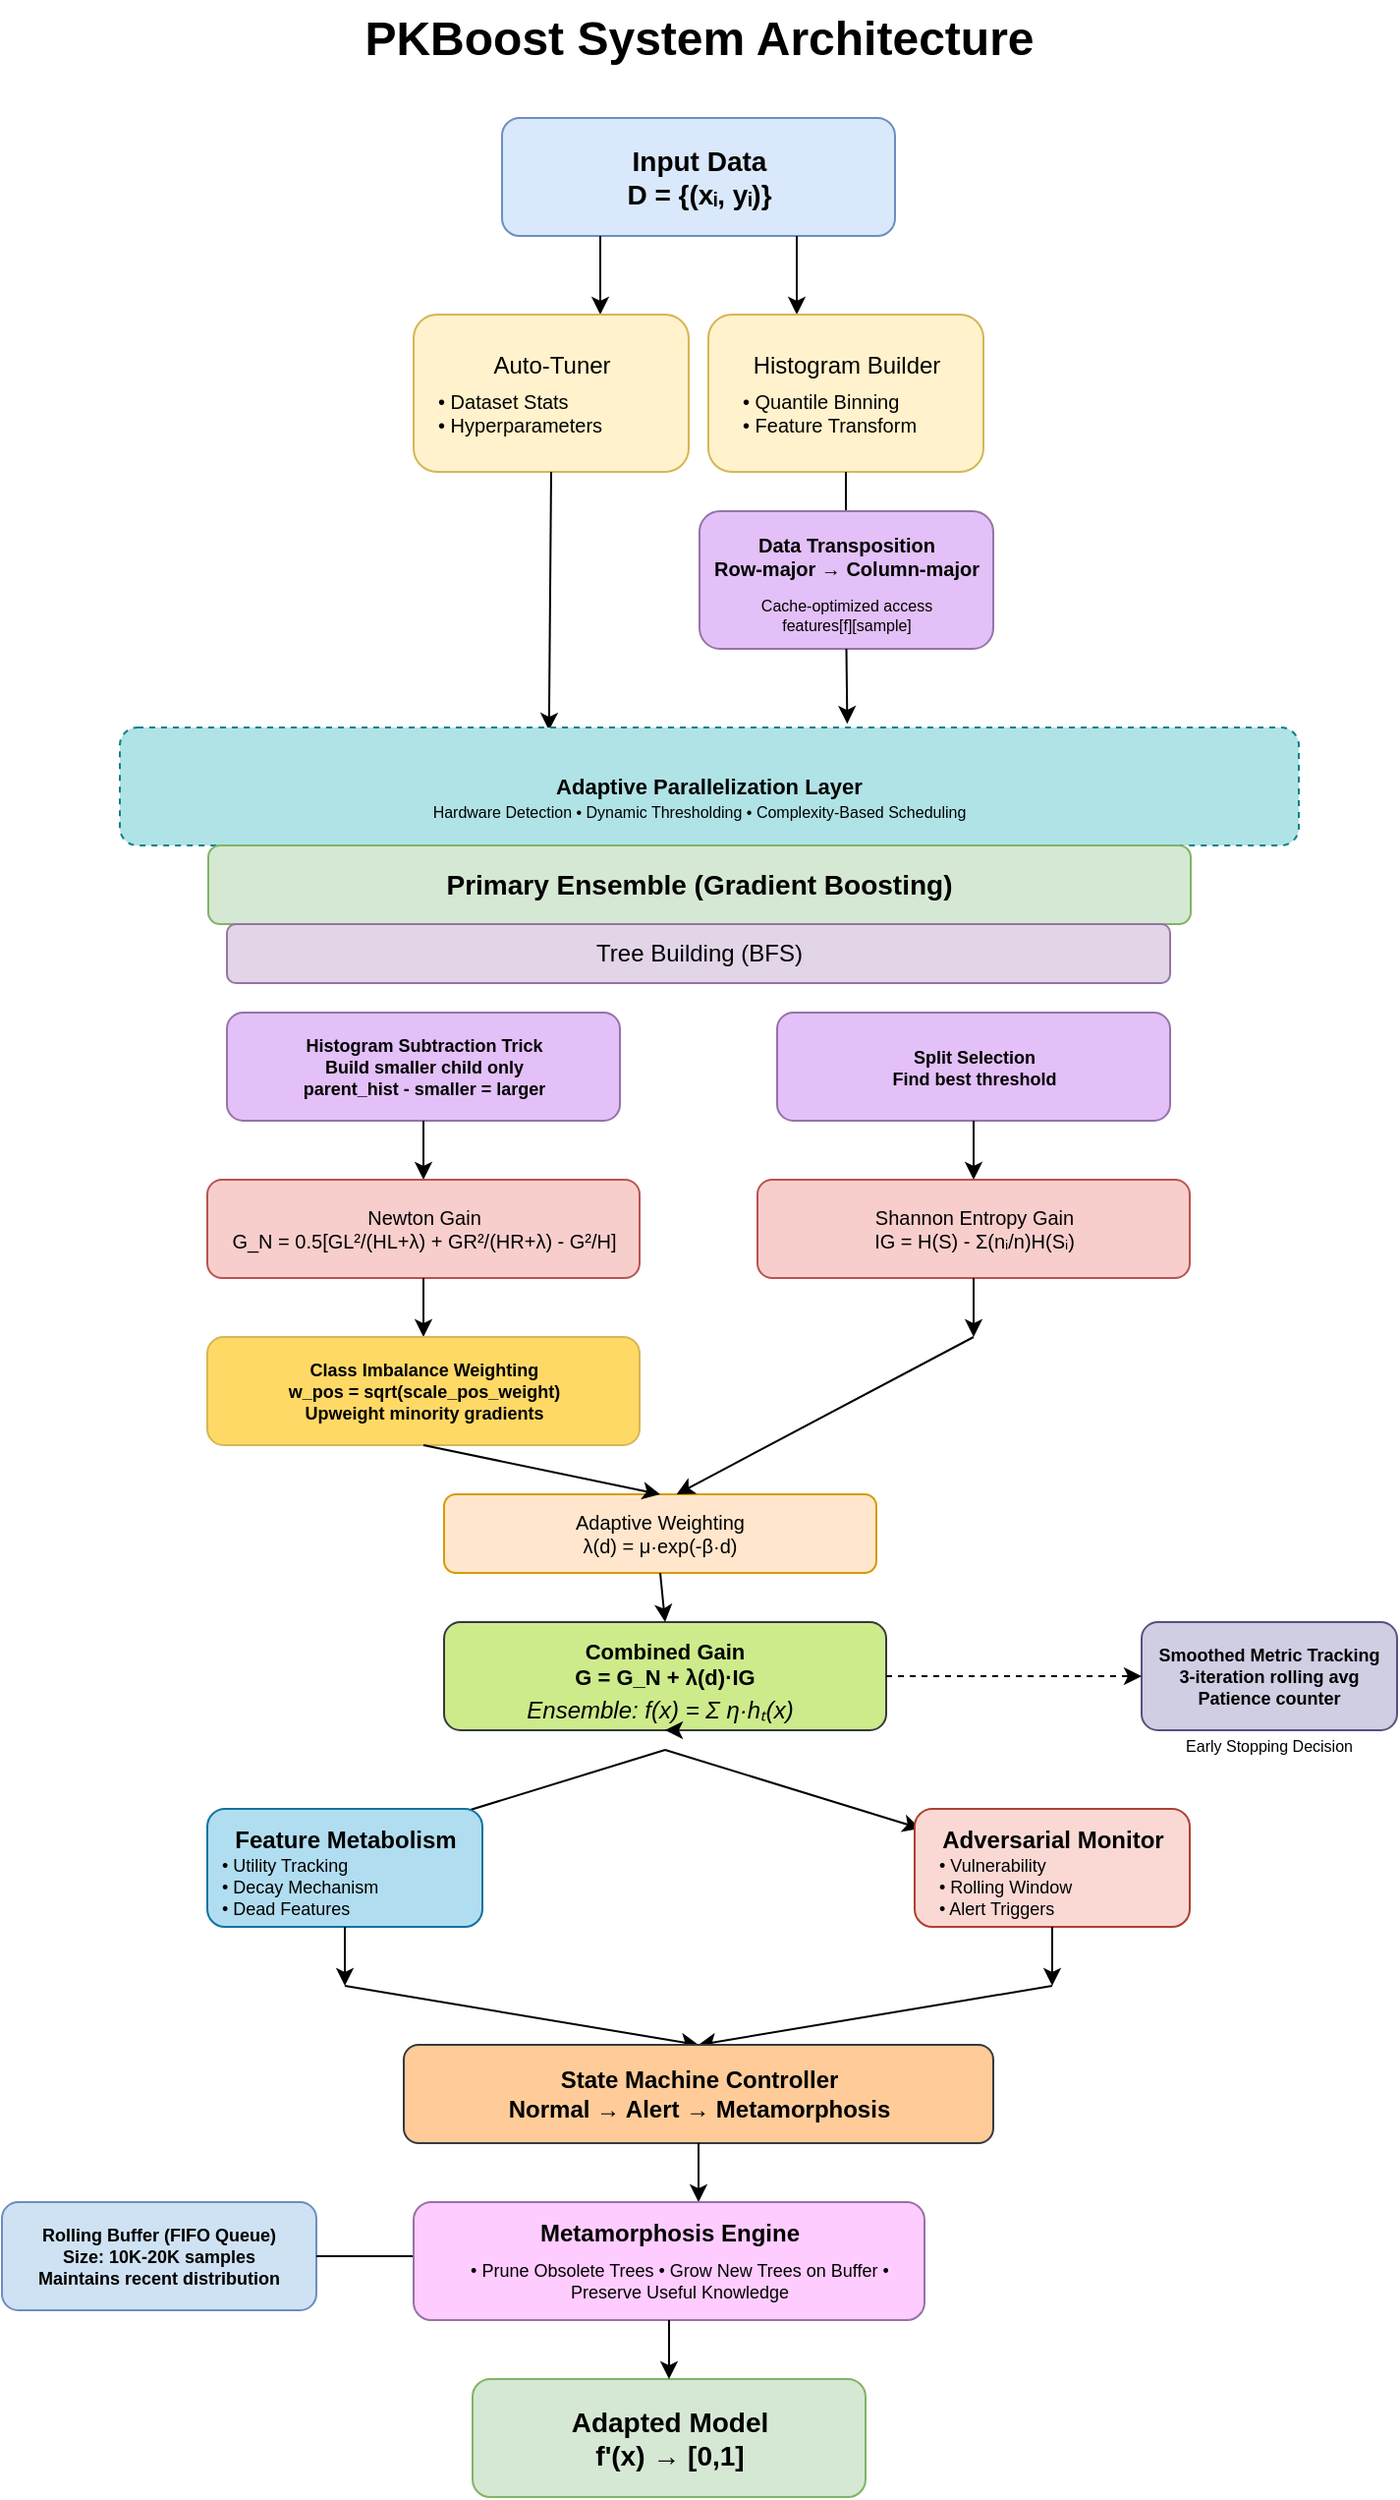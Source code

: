 <mxfile>
    <diagram id="PKBoost-Architecture" name="System Architecture">
        <mxGraphModel dx="892" dy="23" grid="1" gridSize="10" guides="1" tooltips="1" connect="1" arrows="1" fold="1" page="1" pageScale="1" pageWidth="1169" pageHeight="1200" math="0" shadow="0">
            <root>
                <mxCell id="0"/>
                <mxCell id="1" parent="0"/>
                <mxCell id="2" value="PKBoost System Architecture" style="text;html=1;strokeColor=none;fillColor=none;align=center;verticalAlign=middle;whiteSpace=wrap;rounded=0;fontSize=24;fontStyle=1" parent="1" vertex="1">
                    <mxGeometry x="384.5" y="20" width="400" height="40" as="geometry"/>
                </mxCell>
                <mxCell id="3" value="Input Data&lt;br&gt;D = {(xᵢ, yᵢ)}" style="rounded=1;whiteSpace=wrap;html=1;fillColor=#dae8fc;strokeColor=#6c8ebf;fontSize=14;fontStyle=1" parent="1" vertex="1">
                    <mxGeometry x="484.5" y="80" width="200" height="60" as="geometry"/>
                </mxCell>
                <mxCell id="4" value="" style="endArrow=classic;html=1;fontSize=12;exitX=0.25;exitY=1;exitDx=0;exitDy=0;" parent="1" source="3" edge="1">
                    <mxGeometry width="50" height="50" relative="1" as="geometry">
                        <mxPoint x="534.5" y="200" as="sourcePoint"/>
                        <mxPoint x="534.5" y="180" as="targetPoint"/>
                    </mxGeometry>
                </mxCell>
                <mxCell id="5" value="" style="endArrow=classic;html=1;fontSize=12;exitX=0.75;exitY=1;exitDx=0;exitDy=0;" parent="1" source="3" edge="1">
                    <mxGeometry width="50" height="50" relative="1" as="geometry">
                        <mxPoint x="634.5" y="200" as="sourcePoint"/>
                        <mxPoint x="634.5" y="180" as="targetPoint"/>
                    </mxGeometry>
                </mxCell>
                <mxCell id="6" value="Auto-Tuner&lt;div&gt;&lt;br&gt;&lt;/div&gt;&lt;div&gt;&lt;br&gt;&lt;/div&gt;" style="rounded=1;whiteSpace=wrap;html=1;fillColor=#fff2cc;strokeColor=#d6b656;fontSize=12;" parent="1" vertex="1">
                    <mxGeometry x="439.5" y="180" width="140" height="80" as="geometry"/>
                </mxCell>
                <mxCell id="7" value="Histogram Builder&lt;div&gt;&lt;br&gt;&lt;/div&gt;&lt;div&gt;&lt;br&gt;&lt;/div&gt;" style="rounded=1;whiteSpace=wrap;html=1;fillColor=#fff2cc;strokeColor=#d6b656;fontSize=12;" parent="1" vertex="1">
                    <mxGeometry x="589.5" y="180" width="140" height="80" as="geometry"/>
                </mxCell>
                <mxCell id="8" value="• Dataset Stats&lt;br&gt;• Hyperparameters" style="text;html=1;strokeColor=none;fillColor=none;align=left;verticalAlign=middle;whiteSpace=wrap;rounded=0;fontSize=10;" parent="1" vertex="1">
                    <mxGeometry x="449.5" y="210" width="130" height="40" as="geometry"/>
                </mxCell>
                <mxCell id="9" value="• Quantile Binning&lt;br&gt;• Feature Transform" style="text;html=1;strokeColor=none;fillColor=none;align=left;verticalAlign=middle;whiteSpace=wrap;rounded=0;fontSize=10;" parent="1" vertex="1">
                    <mxGeometry x="604.5" y="210" width="130" height="40" as="geometry"/>
                </mxCell>
                <mxCell id="10" value="" style="endArrow=classic;html=1;fontSize=12;exitX=0.5;exitY=1;exitDx=0;exitDy=0;entryX=0.364;entryY=0.026;entryDx=0;entryDy=0;entryPerimeter=0;" parent="1" source="6" edge="1" target="200">
                    <mxGeometry width="50" height="50" relative="1" as="geometry">
                        <mxPoint x="454.5" y="300" as="sourcePoint"/>
                        <mxPoint x="509.5" y="300" as="targetPoint"/>
                    </mxGeometry>
                </mxCell>
                <mxCell id="13" value="" style="endArrow=classic;html=1;fontSize=12;exitX=0.5;exitY=1;exitDx=0;exitDy=0;" parent="1" source="7" edge="1">
                    <mxGeometry width="50" height="50" relative="1" as="geometry">
                        <mxPoint x="650.08" y="264.88" as="sourcePoint"/>
                        <mxPoint x="659.5" y="300" as="targetPoint"/>
                    </mxGeometry>
                </mxCell>
                <mxCell id="101" value="Data Transposition&lt;br&gt;Row-major → Column-major&lt;div&gt;&lt;br&gt;&lt;/div&gt;&lt;div&gt;&lt;br&gt;&lt;/div&gt;" style="rounded=1;whiteSpace=wrap;html=1;fillColor=#e3c0f7;strokeColor=#9673a6;fontSize=10;fontStyle=1" parent="1" vertex="1">
                    <mxGeometry x="585" y="280" width="149.5" height="70" as="geometry"/>
                </mxCell>
                <mxCell id="102" value="Cache-optimized access&lt;br&gt;features[f][sample]" style="text;html=1;strokeColor=none;fillColor=none;align=center;verticalAlign=middle;whiteSpace=wrap;rounded=0;fontSize=8;" parent="1" vertex="1">
                    <mxGeometry x="594.5" y="320" width="130" height="25" as="geometry"/>
                </mxCell>
                <mxCell id="103" value="" style="endArrow=classic;html=1;fontSize=12;exitX=0.5;exitY=1;exitDx=0;exitDy=0;entryX=0.617;entryY=-0.032;entryDx=0;entryDy=0;entryPerimeter=0;" parent="1" source="101" edge="1" target="200">
                    <mxGeometry width="50" height="50" relative="1" as="geometry">
                        <mxPoint x="659.5" y="360" as="sourcePoint"/>
                        <mxPoint x="659.5" y="380" as="targetPoint"/>
                    </mxGeometry>
                </mxCell>
                <mxCell id="200" value="Adaptive Parallelization Layer" style="rounded=1;whiteSpace=wrap;html=1;fillColor=#b0e3e6;strokeColor=#0e8088;fontSize=11;fontStyle=1;dashed=1;" parent="1" vertex="1">
                    <mxGeometry x="290" y="390" width="600" height="60" as="geometry"/>
                </mxCell>
                <mxCell id="201" value="Hardware Detection • Dynamic Thresholding • Complexity-Based Scheduling" style="text;html=1;strokeColor=none;fillColor=none;align=center;verticalAlign=middle;whiteSpace=wrap;rounded=0;fontSize=8;" parent="1" vertex="1">
                    <mxGeometry x="295" y="425" width="580" height="15" as="geometry"/>
                </mxCell>
                <mxCell id="14" value="Primary Ensemble (Gradient Boosting)" style="rounded=1;whiteSpace=wrap;html=1;fillColor=#d5e8d4;strokeColor=#82b366;fontSize=14;fontStyle=1" parent="1" vertex="1">
                    <mxGeometry x="335" y="450" width="500" height="40" as="geometry"/>
                </mxCell>
                <mxCell id="15" value="Tree Building (BFS)" style="rounded=1;whiteSpace=wrap;html=1;fillColor=#e1d5e7;strokeColor=#9673a6;fontSize=12;" parent="1" vertex="1">
                    <mxGeometry x="344.5" y="490" width="480" height="30" as="geometry"/>
                </mxCell>
                <mxCell id="104" value="Histogram Subtraction Trick&lt;br&gt;Build smaller child only&lt;br&gt;parent_hist - smaller = larger" style="rounded=1;whiteSpace=wrap;html=1;fillColor=#e3c0f7;strokeColor=#9673a6;fontSize=9;fontStyle=1" parent="1" vertex="1">
                    <mxGeometry x="344.5" y="535" width="200" height="55" as="geometry"/>
                </mxCell>
                <mxCell id="105" value="Split Selection&lt;br&gt;Find best threshold" style="rounded=1;whiteSpace=wrap;html=1;fillColor=#e3c0f7;strokeColor=#9673a6;fontSize=9;fontStyle=1" parent="1" vertex="1">
                    <mxGeometry x="624.5" y="535" width="200" height="55" as="geometry"/>
                </mxCell>
                <mxCell id="106" value="" style="endArrow=classic;html=1;fontSize=12;exitX=0.5;exitY=1;exitDx=0;exitDy=0;" parent="1" source="104" edge="1">
                    <mxGeometry width="50" height="50" relative="1" as="geometry">
                        <mxPoint x="444.5" y="610" as="sourcePoint"/>
                        <mxPoint x="444.5" y="620" as="targetPoint"/>
                    </mxGeometry>
                </mxCell>
                <mxCell id="107" value="" style="endArrow=classic;html=1;fontSize=12;exitX=0.5;exitY=1;exitDx=0;exitDy=0;" parent="1" source="105" edge="1">
                    <mxGeometry width="50" height="50" relative="1" as="geometry">
                        <mxPoint x="724.5" y="610" as="sourcePoint"/>
                        <mxPoint x="724.5" y="620" as="targetPoint"/>
                    </mxGeometry>
                </mxCell>
                <mxCell id="16" value="Newton Gain&lt;br&gt;G_N = 0.5[GL²/(HL+λ) + GR²/(HR+λ) - G²/H]" style="rounded=1;whiteSpace=wrap;html=1;fillColor=#f8cecc;strokeColor=#b85450;fontSize=10;" parent="1" vertex="1">
                    <mxGeometry x="334.5" y="620" width="220" height="50" as="geometry"/>
                </mxCell>
                <mxCell id="17" value="Shannon Entropy Gain&lt;br&gt;IG = H(S) - Σ(nᵢ/n)H(Sᵢ)" style="rounded=1;whiteSpace=wrap;html=1;fillColor=#f8cecc;strokeColor=#b85450;fontSize=10;" parent="1" vertex="1">
                    <mxGeometry x="614.5" y="620" width="220" height="50" as="geometry"/>
                </mxCell>
                <mxCell id="18" value="" style="endArrow=classic;html=1;fontSize=12;exitX=0.5;exitY=1;exitDx=0;exitDy=0;" parent="1" source="16" edge="1">
                    <mxGeometry width="50" height="50" relative="1" as="geometry">
                        <mxPoint x="444.5" y="700" as="sourcePoint"/>
                        <mxPoint x="444.5" y="700" as="targetPoint"/>
                    </mxGeometry>
                </mxCell>
                <mxCell id="19" value="" style="endArrow=classic;html=1;fontSize=12;exitX=0.5;exitY=1;exitDx=0;exitDy=0;" parent="1" source="17" edge="1">
                    <mxGeometry width="50" height="50" relative="1" as="geometry">
                        <mxPoint x="724.5" y="700" as="sourcePoint"/>
                        <mxPoint x="724.5" y="700" as="targetPoint"/>
                    </mxGeometry>
                </mxCell>
                <mxCell id="108" value="Class Imbalance Weighting&lt;br&gt;w_pos = sqrt(scale_pos_weight)&lt;br&gt;Upweight minority gradients" style="rounded=1;whiteSpace=wrap;html=1;fillColor=#ffd966;strokeColor=#d6b656;fontSize=9;fontStyle=1" parent="1" vertex="1">
                    <mxGeometry x="334.5" y="700" width="220" height="55" as="geometry"/>
                </mxCell>
                <mxCell id="20" value="Adaptive Weighting&lt;br&gt;λ(d) = μ·exp(-β·d)" style="rounded=1;whiteSpace=wrap;html=1;fillColor=#ffe6cc;strokeColor=#d79b00;fontSize=10;" parent="1" vertex="1">
                    <mxGeometry x="455" y="780" width="220" height="40" as="geometry"/>
                </mxCell>
                <mxCell id="21" value="" style="endArrow=classic;html=1;fontSize=12;entryX=0.5;entryY=0;entryDx=0;entryDy=0;" parent="1" target="20" edge="1">
                    <mxGeometry width="50" height="50" relative="1" as="geometry">
                        <mxPoint x="444.5" y="755" as="sourcePoint"/>
                        <mxPoint x="565" y="780" as="targetPoint"/>
                    </mxGeometry>
                </mxCell>
                <mxCell id="22" value="" style="endArrow=classic;html=1;fontSize=12;entryX=0.538;entryY=0;entryDx=0;entryDy=0;entryPerimeter=0;" parent="1" target="20" edge="1">
                    <mxGeometry width="50" height="50" relative="1" as="geometry">
                        <mxPoint x="724.5" y="700" as="sourcePoint"/>
                        <mxPoint x="573.36" y="778.2" as="targetPoint"/>
                    </mxGeometry>
                </mxCell>
                <mxCell id="23" value="Combined Gain&lt;br&gt;G = G_N + λ(d)·IG&lt;div&gt;&lt;br&gt;&lt;/div&gt;" style="rounded=1;whiteSpace=wrap;html=1;fillColor=#cdeb8b;strokeColor=#36393d;fontSize=11;fontStyle=1" parent="1" vertex="1">
                    <mxGeometry x="455" y="845" width="225" height="55" as="geometry"/>
                </mxCell>
                <mxCell id="24" value="" style="endArrow=classic;html=1;fontSize=12;exitX=0.5;exitY=1;exitDx=0;exitDy=0;entryX=0.5;entryY=0;entryDx=0;entryDy=0;" parent="1" source="20" target="23" edge="1">
                    <mxGeometry width="50" height="50" relative="1" as="geometry">
                        <mxPoint x="565" y="830" as="sourcePoint"/>
                        <mxPoint x="565" y="810" as="targetPoint"/>
                    </mxGeometry>
                </mxCell>
                <mxCell id="110" value="Smoothed Metric Tracking&lt;br&gt;3-iteration rolling avg&lt;br&gt;Patience counter" style="rounded=1;whiteSpace=wrap;html=1;fillColor=#d0cee2;strokeColor=#56517e;fontSize=9;fontStyle=1" parent="1" vertex="1">
                    <mxGeometry x="810" y="845" width="130" height="55" as="geometry"/>
                </mxCell>
                <mxCell id="111" value="" style="endArrow=classic;html=1;fontSize=12;dashed=1;" parent="1" source="23" target="110" edge="1">
                    <mxGeometry width="50" height="50" relative="1" as="geometry">
                        <mxPoint x="680" y="872.5" as="sourcePoint"/>
                        <mxPoint x="750" y="872.5" as="targetPoint"/>
                    </mxGeometry>
                </mxCell>
                <mxCell id="112" value="Early Stopping Decision" style="text;html=1;strokeColor=none;fillColor=none;align=center;verticalAlign=middle;whiteSpace=wrap;rounded=0;fontSize=8;" parent="1" vertex="1">
                    <mxGeometry x="810" y="900" width="130" height="15" as="geometry"/>
                </mxCell>
                <mxCell id="25" value="Ensemble: f(x) = Σ η·hₜ(x)" style="text;html=1;strokeColor=none;fillColor=none;align=center;verticalAlign=middle;whiteSpace=wrap;rounded=0;fontSize=12;fontStyle=2" parent="1" vertex="1">
                    <mxGeometry x="465" y="880" width="200" height="20" as="geometry"/>
                </mxCell>
                <mxCell id="26" value="" style="endArrow=classic;html=1;fontSize=12;exitX=0.5;exitY=1;exitDx=0;exitDy=0;" parent="1" source="23" edge="1">
                    <mxGeometry width="50" height="50" relative="1" as="geometry">
                        <mxPoint x="567.5" y="910" as="sourcePoint"/>
                        <mxPoint x="567.5" y="900" as="targetPoint"/>
                        <Array as="points">
                            <mxPoint x="570" y="900"/>
                        </Array>
                    </mxGeometry>
                </mxCell>
                <mxCell id="27" value="" style="endArrow=classic;html=1;fontSize=12;" parent="1" edge="1">
                    <mxGeometry width="50" height="50" relative="1" as="geometry">
                        <mxPoint x="567.5" y="910" as="sourcePoint"/>
                        <mxPoint x="437.5" y="950" as="targetPoint"/>
                    </mxGeometry>
                </mxCell>
                <mxCell id="28" value="" style="endArrow=classic;html=1;fontSize=12;" parent="1" edge="1">
                    <mxGeometry width="50" height="50" relative="1" as="geometry">
                        <mxPoint x="567.5" y="910" as="sourcePoint"/>
                        <mxPoint x="697.5" y="950" as="targetPoint"/>
                    </mxGeometry>
                </mxCell>
                <mxCell id="29" value="Feature Metabolism&lt;div&gt;&lt;br&gt;&lt;/div&gt;&lt;div&gt;&lt;br&gt;&lt;/div&gt;" style="rounded=1;whiteSpace=wrap;html=1;fillColor=#b1ddf0;strokeColor=#10739e;fontSize=12;fontStyle=1" parent="1" vertex="1">
                    <mxGeometry x="334.5" y="940" width="140" height="60" as="geometry"/>
                </mxCell>
                <mxCell id="30" value="Adversarial Monitor&lt;div&gt;&lt;br&gt;&lt;/div&gt;&lt;div&gt;&lt;br&gt;&lt;/div&gt;" style="rounded=1;whiteSpace=wrap;html=1;fillColor=#fad9d5;strokeColor=#ae4132;fontSize=12;fontStyle=1" parent="1" vertex="1">
                    <mxGeometry x="694.5" y="940" width="140" height="60" as="geometry"/>
                </mxCell>
                <mxCell id="31" value="• Utility Tracking&lt;br&gt;• Decay Mechanism&lt;br&gt;• Dead Features" style="text;html=1;strokeColor=none;fillColor=none;align=left;verticalAlign=middle;whiteSpace=wrap;rounded=0;fontSize=9;" parent="1" vertex="1">
                    <mxGeometry x="339.5" y="960" width="130" height="40" as="geometry"/>
                </mxCell>
                <mxCell id="32" value="• Vulnerability&lt;br&gt;• Rolling Window&lt;br&gt;• Alert Triggers" style="text;html=1;strokeColor=none;fillColor=none;align=left;verticalAlign=middle;whiteSpace=wrap;rounded=0;fontSize=9;" parent="1" vertex="1">
                    <mxGeometry x="704.5" y="960" width="130" height="40" as="geometry"/>
                </mxCell>
                <mxCell id="33" value="" style="endArrow=classic;html=1;fontSize=12;exitX=0.5;exitY=1;exitDx=0;exitDy=0;" parent="1" source="29" edge="1">
                    <mxGeometry width="50" height="50" relative="1" as="geometry">
                        <mxPoint x="404.5" y="1030" as="sourcePoint"/>
                        <mxPoint x="404.5" y="1030" as="targetPoint"/>
                    </mxGeometry>
                </mxCell>
                <mxCell id="34" value="" style="endArrow=classic;html=1;fontSize=12;exitX=0.5;exitY=1;exitDx=0;exitDy=0;" parent="1" source="30" edge="1">
                    <mxGeometry width="50" height="50" relative="1" as="geometry">
                        <mxPoint x="764.5" y="1030" as="sourcePoint"/>
                        <mxPoint x="764.5" y="1030" as="targetPoint"/>
                    </mxGeometry>
                </mxCell>
                <mxCell id="35" value="" style="endArrow=classic;html=1;fontSize=12;" parent="1" edge="1">
                    <mxGeometry width="50" height="50" relative="1" as="geometry">
                        <mxPoint x="404.5" y="1030" as="sourcePoint"/>
                        <mxPoint x="584.5" y="1060" as="targetPoint"/>
                    </mxGeometry>
                </mxCell>
                <mxCell id="36" value="" style="endArrow=classic;html=1;fontSize=12;" parent="1" edge="1">
                    <mxGeometry width="50" height="50" relative="1" as="geometry">
                        <mxPoint x="764.5" y="1030" as="sourcePoint"/>
                        <mxPoint x="584.5" y="1060" as="targetPoint"/>
                    </mxGeometry>
                </mxCell>
                <mxCell id="37" value="State Machine Controller&lt;br&gt;Normal → Alert → Metamorphosis" style="rounded=1;whiteSpace=wrap;html=1;fillColor=#ffcc99;strokeColor=#36393d;fontSize=12;fontStyle=1" parent="1" vertex="1">
                    <mxGeometry x="434.5" y="1060" width="300" height="50" as="geometry"/>
                </mxCell>
                <mxCell id="38" value="" style="endArrow=classic;html=1;fontSize=12;exitX=0.5;exitY=1;exitDx=0;exitDy=0;" parent="1" source="37" edge="1">
                    <mxGeometry width="50" height="50" relative="1" as="geometry">
                        <mxPoint x="584.5" y="1150" as="sourcePoint"/>
                        <mxPoint x="584.5" y="1140" as="targetPoint"/>
                    </mxGeometry>
                </mxCell>
                <mxCell id="113" value="Rolling Buffer (FIFO Queue)&lt;br&gt;Size: 10K-20K samples&lt;br&gt;Maintains recent distribution" style="rounded=1;whiteSpace=wrap;html=1;fillColor=#cfe2f3;strokeColor=#6c8ebf;fontSize=9;fontStyle=1" parent="1" vertex="1">
                    <mxGeometry x="230" y="1140" width="160" height="55" as="geometry"/>
                </mxCell>
                <mxCell id="114" value="" style="endArrow=classic;html=1;fontSize=12;exitX=1;exitY=0.5;exitDx=0;exitDy=0;" parent="1" source="113" edge="1">
                    <mxGeometry width="50" height="50" relative="1" as="geometry">
                        <mxPoint x="450" y="1167.5" as="sourcePoint"/>
                        <mxPoint x="480" y="1167.5" as="targetPoint"/>
                    </mxGeometry>
                </mxCell>
                <mxCell id="39" value="Metamorphosis Engine&lt;div&gt;&lt;br&gt;&lt;/div&gt;&lt;div&gt;&lt;br&gt;&lt;/div&gt;" style="rounded=1;whiteSpace=wrap;html=1;fillColor=#ffccff;strokeColor=#9673a6;fontSize=12;fontStyle=1" parent="1" vertex="1">
                    <mxGeometry x="439.5" y="1140" width="260" height="60" as="geometry"/>
                </mxCell>
                <mxCell id="40" value="• Prune Obsolete Trees • Grow New Trees on Buffer • Preserve Useful Knowledge" style="text;html=1;strokeColor=none;fillColor=none;align=center;verticalAlign=middle;whiteSpace=wrap;rounded=0;fontSize=9;" parent="1" vertex="1">
                    <mxGeometry x="449.5" y="1165" width="250" height="30" as="geometry"/>
                </mxCell>
                <mxCell id="42" value="Adapted Model&lt;br&gt;f&#39;(x) → [0,1]" style="rounded=1;whiteSpace=wrap;html=1;fillColor=#d5e8d4;strokeColor=#82b366;fontSize=14;fontStyle=1" parent="1" vertex="1">
                    <mxGeometry x="469.5" y="1230" width="200" height="60" as="geometry"/>
                </mxCell>
                <mxCell id="44" value="" style="endArrow=classic;html=1;fontSize=12;exitX=0.5;exitY=1;exitDx=0;exitDy=0;entryX=0.5;entryY=0;entryDx=0;entryDy=0;" parent="1" source="39" target="42" edge="1">
                    <mxGeometry width="50" height="50" relative="1" as="geometry">
                        <mxPoint x="610" y="1200" as="sourcePoint"/>
                        <mxPoint x="585" y="1230" as="targetPoint"/>
                    </mxGeometry>
                </mxCell>
            </root>
        </mxGraphModel>
    </diagram>
</mxfile>